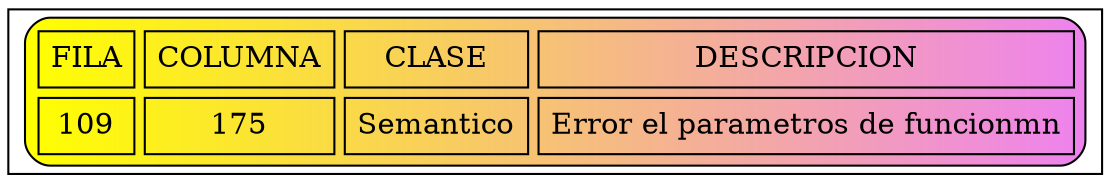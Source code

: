 digraph G{
node [shape=record];
a0 [label=<<TABLE border="1" cellspacing="5" cellpadding="5" style="rounded" bgcolor="yellow:violet">
"<TR><TD>FILA</TD><TD>COLUMNA</TD><TD>CLASE</TD><TD>DESCRIPCION</TD></TR>
<TR><TD>109</TD><TD>175</TD><TD>Semantico</TD><TD>Error el parametros de funcionmn</TD></TR>
</TABLE>>];
}